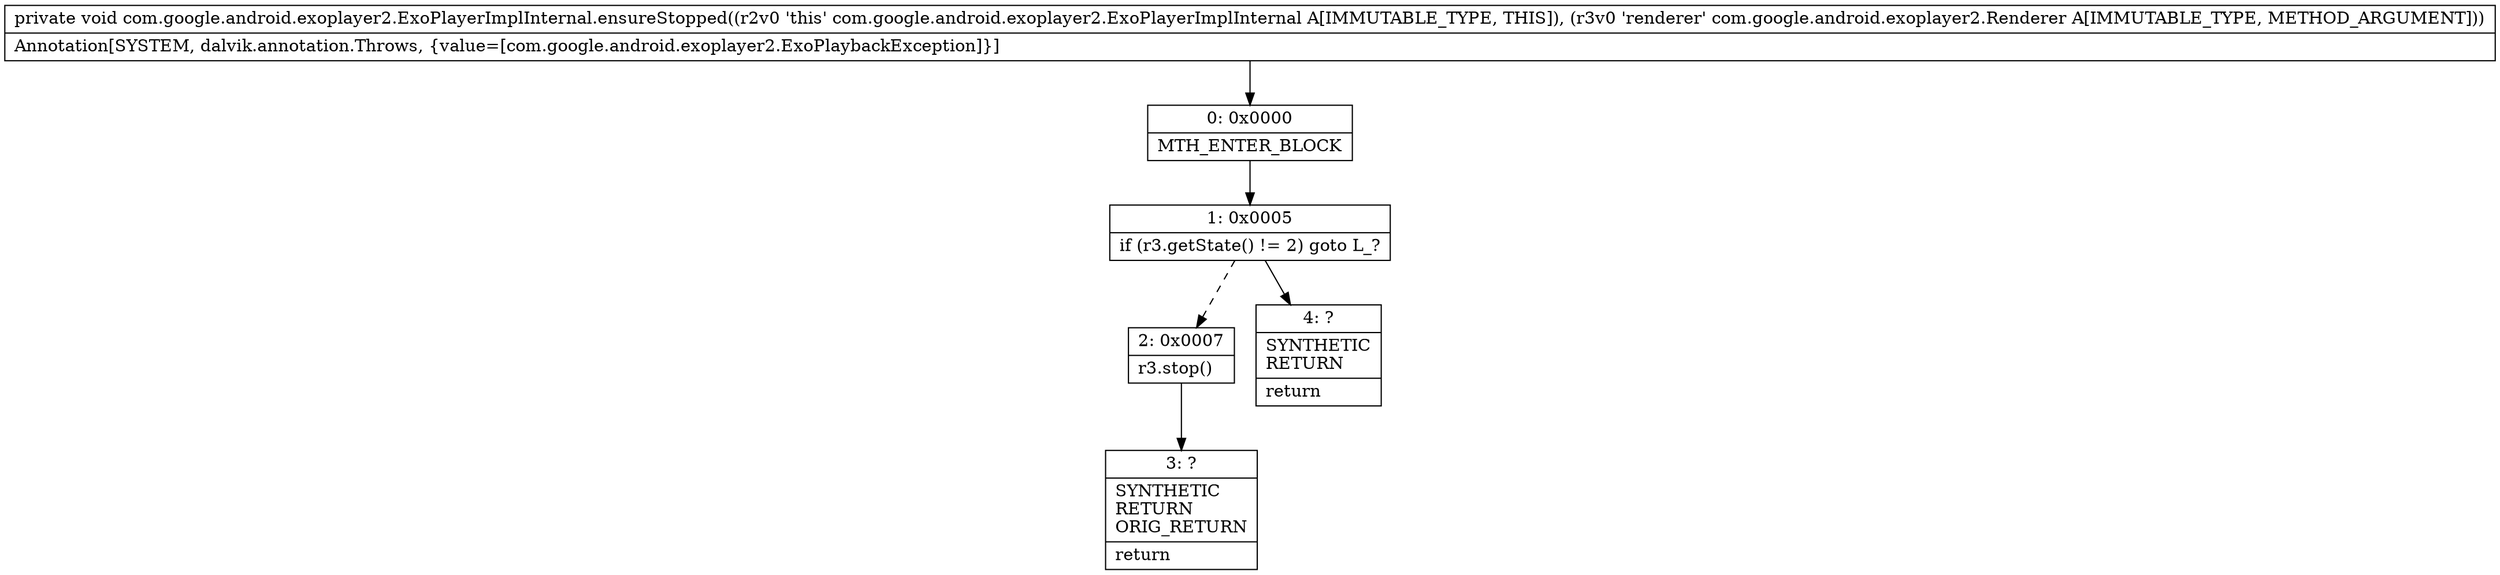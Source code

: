 digraph "CFG forcom.google.android.exoplayer2.ExoPlayerImplInternal.ensureStopped(Lcom\/google\/android\/exoplayer2\/Renderer;)V" {
Node_0 [shape=record,label="{0\:\ 0x0000|MTH_ENTER_BLOCK\l}"];
Node_1 [shape=record,label="{1\:\ 0x0005|if (r3.getState() != 2) goto L_?\l}"];
Node_2 [shape=record,label="{2\:\ 0x0007|r3.stop()\l}"];
Node_3 [shape=record,label="{3\:\ ?|SYNTHETIC\lRETURN\lORIG_RETURN\l|return\l}"];
Node_4 [shape=record,label="{4\:\ ?|SYNTHETIC\lRETURN\l|return\l}"];
MethodNode[shape=record,label="{private void com.google.android.exoplayer2.ExoPlayerImplInternal.ensureStopped((r2v0 'this' com.google.android.exoplayer2.ExoPlayerImplInternal A[IMMUTABLE_TYPE, THIS]), (r3v0 'renderer' com.google.android.exoplayer2.Renderer A[IMMUTABLE_TYPE, METHOD_ARGUMENT]))  | Annotation[SYSTEM, dalvik.annotation.Throws, \{value=[com.google.android.exoplayer2.ExoPlaybackException]\}]\l}"];
MethodNode -> Node_0;
Node_0 -> Node_1;
Node_1 -> Node_2[style=dashed];
Node_1 -> Node_4;
Node_2 -> Node_3;
}

